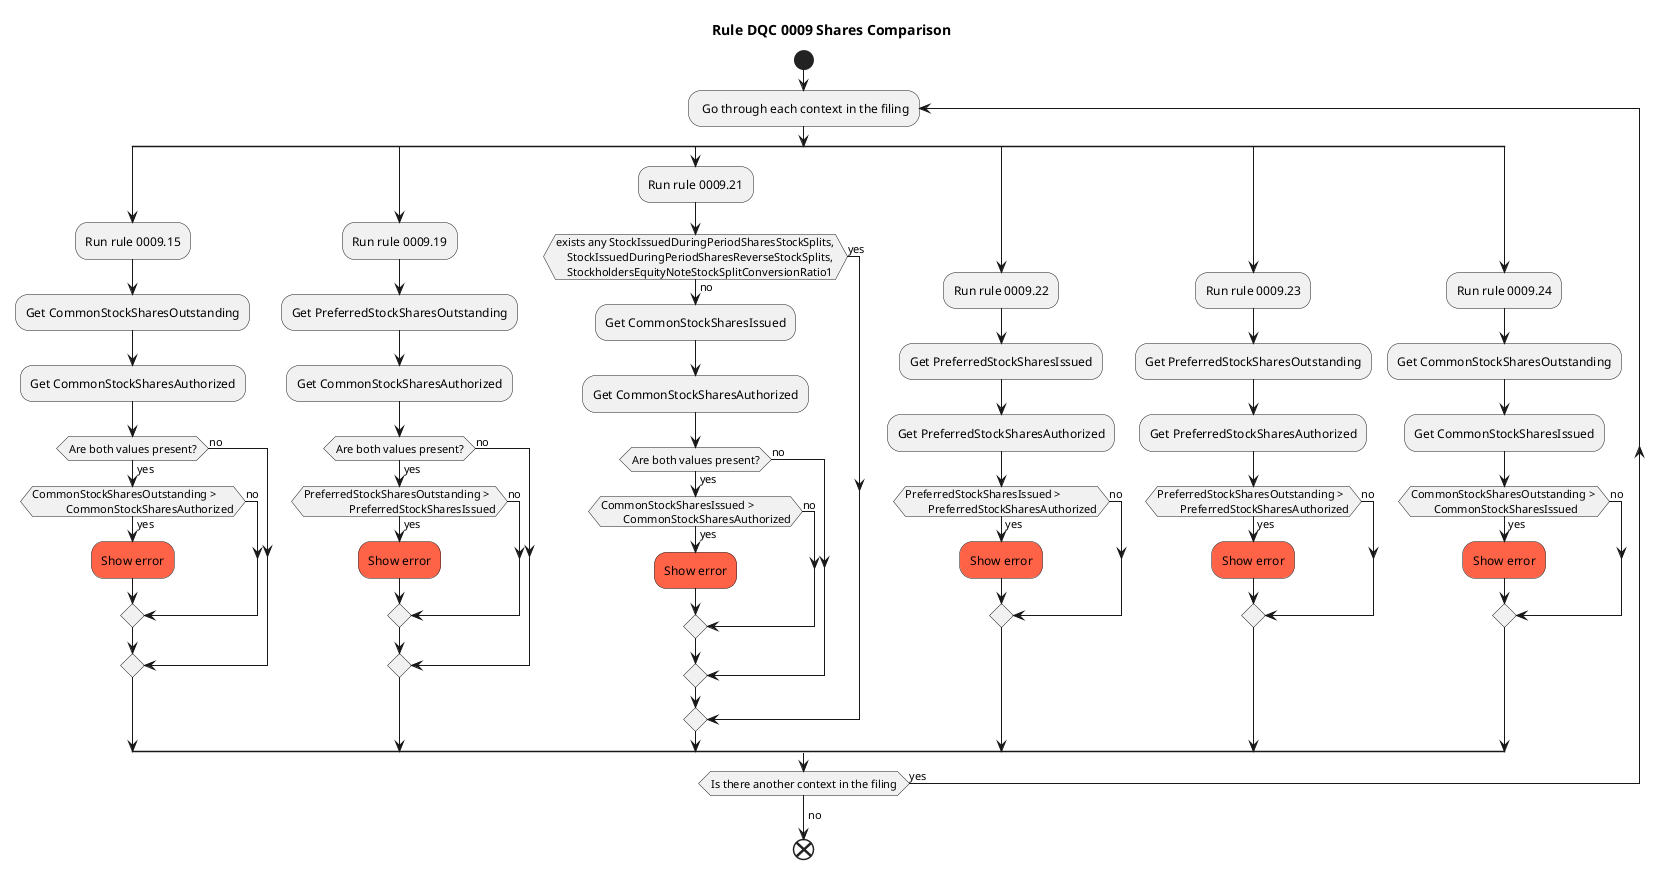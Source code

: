 @startuml rule_0009_shares
title "Rule DQC 0009 Shares Comparison"
!pragma useVerticalIf on
start

repeat : Go through each context in the filing;
 
 split
   :Run rule 0009.15;
   :Get CommonStockSharesOutstanding;
   :Get CommonStockSharesAuthorized;
   if (Are both values present?) then (yes)
    if (CommonStockSharesOutstanding > 
            CommonStockSharesAuthorized) then (yes)
        #tomato:Show error;
    else (no)
        endif
   else (no)
    endif
split again
   :Run rule 0009.19;
   :Get PreferredStockSharesOutstanding;
   :Get CommonStockSharesAuthorized;
   if (Are both values present?) then (yes)
        if (PreferredStockSharesOutstanding > 
                PreferredStockSharesIssued) then (yes)
            #tomato:Show error;
        else (no)
        endif
    else (no)
    endif
split again
   :Run rule 0009.21;
   if (exists any StockIssuedDuringPeriodSharesStockSplits,
    StockIssuedDuringPeriodSharesReverseStockSplits, 
    StockholdersEquityNoteStockSplitConversionRatio1) then (yes)
    else (no)
   :Get CommonStockSharesIssued;
   :Get CommonStockSharesAuthorized;
   if (Are both values present?) then (yes)
   if (CommonStockSharesIssued > 
        CommonStockSharesAuthorized) then (yes)
     #tomato:Show error;
   else (no)
    
    
    endif
    else (no)
    endif
    endif
split again
   :Run rule 0009.22;
   :Get PreferredStockSharesIssued;
   :Get PreferredStockSharesAuthorized;
   if (PreferredStockSharesIssued > 
        PreferredStockSharesAuthorized) then (yes)
     #tomato:Show error;
   else (no)
  endif
    
split again
   :Run rule 0009.23;
   :Get PreferredStockSharesOutstanding;
   :Get PreferredStockSharesAuthorized;
   if (PreferredStockSharesOutstanding > 
        PreferredStockSharesAuthorized) then (yes)
     #tomato:Show error;
   else (no)
  endif

  split again
   :Run rule 0009.24;
   :Get CommonStockSharesOutstanding;
   :Get CommonStockSharesIssued;
   if (CommonStockSharesOutstanding > 
        CommonStockSharesIssued) then (yes)
     #tomato:Show error;
   else (no)
  endif
    
end split

    repeat while (Is there another context in the filing) is (yes)
    ->no;
    
end

@enduml